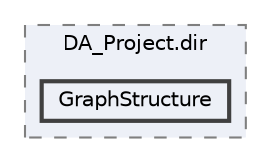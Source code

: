 digraph "SourceCode/build/CMakeFiles/DA_Project.dir/GraphStructure"
{
 // LATEX_PDF_SIZE
  bgcolor="transparent";
  edge [fontname=Helvetica,fontsize=10,labelfontname=Helvetica,labelfontsize=10];
  node [fontname=Helvetica,fontsize=10,shape=box,height=0.2,width=0.4];
  compound=true
  subgraph clusterdir_5c097d287c9e4f49955bb4aeaab1b920 {
    graph [ bgcolor="#edf0f7", pencolor="grey50", label="DA_Project.dir", fontname=Helvetica,fontsize=10 style="filled,dashed", URL="dir_5c097d287c9e4f49955bb4aeaab1b920.html",tooltip=""]
  dir_25f57f09628b819e396ced06f26cf1ac [label="GraphStructure", fillcolor="#edf0f7", color="grey25", style="filled,bold", URL="dir_25f57f09628b819e396ced06f26cf1ac.html",tooltip=""];
  }
}
